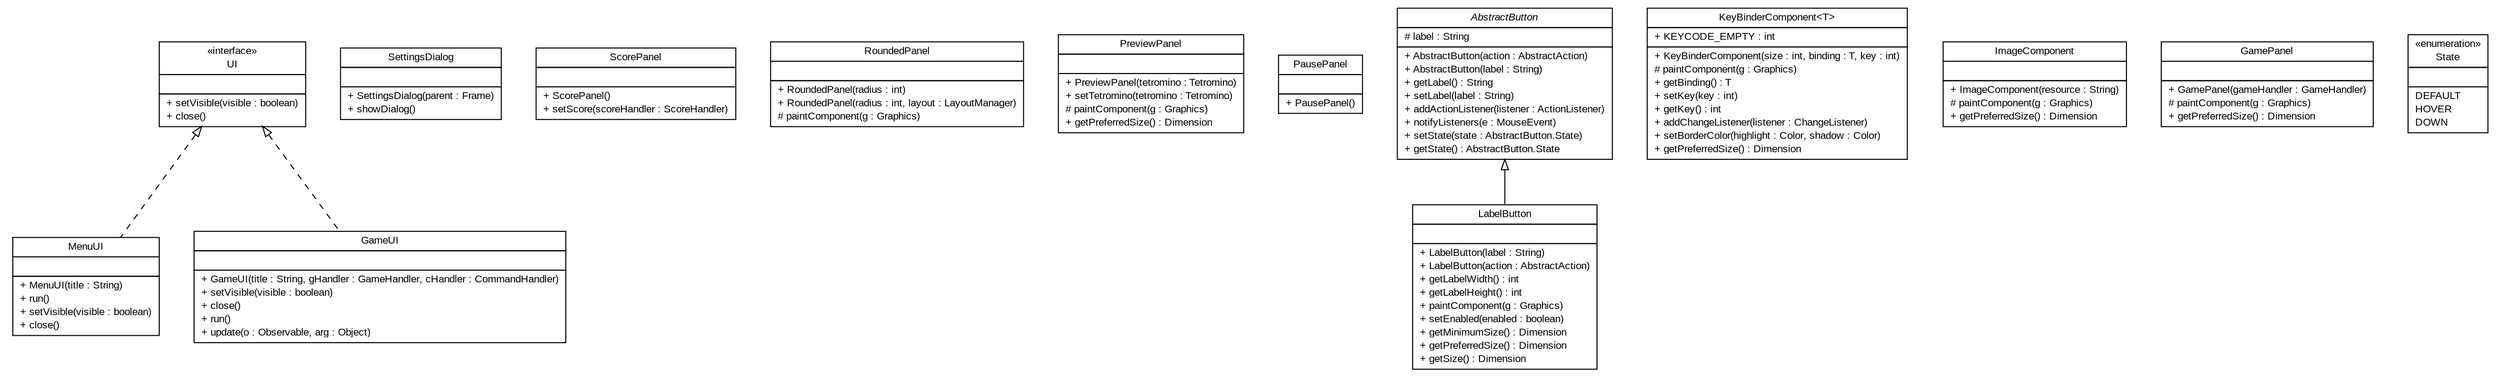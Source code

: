 #!/usr/local/bin/dot
#
# Class diagram 
# Generated by UMLGraph version R5_6 (http://www.umlgraph.org/)
#

digraph G {
	edge [fontname="arial",fontsize=10,labelfontname="arial",labelfontsize=10];
	node [fontname="arial",fontsize=10,shape=plaintext];
	nodesep=0.25;
	ranksep=0.5;
	// com.github.tilastokeskus.matertis.ui.UI
	c328 [label=<<table title="com.github.tilastokeskus.matertis.ui.UI" border="0" cellborder="1" cellspacing="0" cellpadding="2" port="p" href="./UI.html">
		<tr><td><table border="0" cellspacing="0" cellpadding="1">
<tr><td align="center" balign="center"> &#171;interface&#187; </td></tr>
<tr><td align="center" balign="center"> UI </td></tr>
		</table></td></tr>
		<tr><td><table border="0" cellspacing="0" cellpadding="1">
<tr><td align="left" balign="left">  </td></tr>
		</table></td></tr>
		<tr><td><table border="0" cellspacing="0" cellpadding="1">
<tr><td align="left" balign="left"> + setVisible(visible : boolean) </td></tr>
<tr><td align="left" balign="left"> + close() </td></tr>
		</table></td></tr>
		</table>>, URL="./UI.html", fontname="arial", fontcolor="black", fontsize=10.0];
	// com.github.tilastokeskus.matertis.ui.SettingsDialog
	c329 [label=<<table title="com.github.tilastokeskus.matertis.ui.SettingsDialog" border="0" cellborder="1" cellspacing="0" cellpadding="2" port="p" href="./SettingsDialog.html">
		<tr><td><table border="0" cellspacing="0" cellpadding="1">
<tr><td align="center" balign="center"> SettingsDialog </td></tr>
		</table></td></tr>
		<tr><td><table border="0" cellspacing="0" cellpadding="1">
<tr><td align="left" balign="left">  </td></tr>
		</table></td></tr>
		<tr><td><table border="0" cellspacing="0" cellpadding="1">
<tr><td align="left" balign="left"> + SettingsDialog(parent : Frame) </td></tr>
<tr><td align="left" balign="left"> + showDialog() </td></tr>
		</table></td></tr>
		</table>>, URL="./SettingsDialog.html", fontname="arial", fontcolor="black", fontsize=10.0];
	// com.github.tilastokeskus.matertis.ui.ScorePanel
	c330 [label=<<table title="com.github.tilastokeskus.matertis.ui.ScorePanel" border="0" cellborder="1" cellspacing="0" cellpadding="2" port="p" href="./ScorePanel.html">
		<tr><td><table border="0" cellspacing="0" cellpadding="1">
<tr><td align="center" balign="center"> ScorePanel </td></tr>
		</table></td></tr>
		<tr><td><table border="0" cellspacing="0" cellpadding="1">
<tr><td align="left" balign="left">  </td></tr>
		</table></td></tr>
		<tr><td><table border="0" cellspacing="0" cellpadding="1">
<tr><td align="left" balign="left"> + ScorePanel() </td></tr>
<tr><td align="left" balign="left"> + setScore(scoreHandler : ScoreHandler) </td></tr>
		</table></td></tr>
		</table>>, URL="./ScorePanel.html", fontname="arial", fontcolor="black", fontsize=10.0];
	// com.github.tilastokeskus.matertis.ui.RoundedPanel
	c331 [label=<<table title="com.github.tilastokeskus.matertis.ui.RoundedPanel" border="0" cellborder="1" cellspacing="0" cellpadding="2" port="p" href="./RoundedPanel.html">
		<tr><td><table border="0" cellspacing="0" cellpadding="1">
<tr><td align="center" balign="center"> RoundedPanel </td></tr>
		</table></td></tr>
		<tr><td><table border="0" cellspacing="0" cellpadding="1">
<tr><td align="left" balign="left">  </td></tr>
		</table></td></tr>
		<tr><td><table border="0" cellspacing="0" cellpadding="1">
<tr><td align="left" balign="left"> + RoundedPanel(radius : int) </td></tr>
<tr><td align="left" balign="left"> + RoundedPanel(radius : int, layout : LayoutManager) </td></tr>
<tr><td align="left" balign="left"> # paintComponent(g : Graphics) </td></tr>
		</table></td></tr>
		</table>>, URL="./RoundedPanel.html", fontname="arial", fontcolor="black", fontsize=10.0];
	// com.github.tilastokeskus.matertis.ui.PreviewPanel
	c332 [label=<<table title="com.github.tilastokeskus.matertis.ui.PreviewPanel" border="0" cellborder="1" cellspacing="0" cellpadding="2" port="p" href="./PreviewPanel.html">
		<tr><td><table border="0" cellspacing="0" cellpadding="1">
<tr><td align="center" balign="center"> PreviewPanel </td></tr>
		</table></td></tr>
		<tr><td><table border="0" cellspacing="0" cellpadding="1">
<tr><td align="left" balign="left">  </td></tr>
		</table></td></tr>
		<tr><td><table border="0" cellspacing="0" cellpadding="1">
<tr><td align="left" balign="left"> + PreviewPanel(tetromino : Tetromino) </td></tr>
<tr><td align="left" balign="left"> + setTetromino(tetromino : Tetromino) </td></tr>
<tr><td align="left" balign="left"> # paintComponent(g : Graphics) </td></tr>
<tr><td align="left" balign="left"> + getPreferredSize() : Dimension </td></tr>
		</table></td></tr>
		</table>>, URL="./PreviewPanel.html", fontname="arial", fontcolor="black", fontsize=10.0];
	// com.github.tilastokeskus.matertis.ui.PausePanel
	c333 [label=<<table title="com.github.tilastokeskus.matertis.ui.PausePanel" border="0" cellborder="1" cellspacing="0" cellpadding="2" port="p" href="./PausePanel.html">
		<tr><td><table border="0" cellspacing="0" cellpadding="1">
<tr><td align="center" balign="center"> PausePanel </td></tr>
		</table></td></tr>
		<tr><td><table border="0" cellspacing="0" cellpadding="1">
<tr><td align="left" balign="left">  </td></tr>
		</table></td></tr>
		<tr><td><table border="0" cellspacing="0" cellpadding="1">
<tr><td align="left" balign="left"> + PausePanel() </td></tr>
		</table></td></tr>
		</table>>, URL="./PausePanel.html", fontname="arial", fontcolor="black", fontsize=10.0];
	// com.github.tilastokeskus.matertis.ui.MenuUI
	c334 [label=<<table title="com.github.tilastokeskus.matertis.ui.MenuUI" border="0" cellborder="1" cellspacing="0" cellpadding="2" port="p" href="./MenuUI.html">
		<tr><td><table border="0" cellspacing="0" cellpadding="1">
<tr><td align="center" balign="center"> MenuUI </td></tr>
		</table></td></tr>
		<tr><td><table border="0" cellspacing="0" cellpadding="1">
<tr><td align="left" balign="left">  </td></tr>
		</table></td></tr>
		<tr><td><table border="0" cellspacing="0" cellpadding="1">
<tr><td align="left" balign="left"> + MenuUI(title : String) </td></tr>
<tr><td align="left" balign="left"> + run() </td></tr>
<tr><td align="left" balign="left"> + setVisible(visible : boolean) </td></tr>
<tr><td align="left" balign="left"> + close() </td></tr>
		</table></td></tr>
		</table>>, URL="./MenuUI.html", fontname="arial", fontcolor="black", fontsize=10.0];
	// com.github.tilastokeskus.matertis.ui.LabelButton
	c335 [label=<<table title="com.github.tilastokeskus.matertis.ui.LabelButton" border="0" cellborder="1" cellspacing="0" cellpadding="2" port="p" href="./LabelButton.html">
		<tr><td><table border="0" cellspacing="0" cellpadding="1">
<tr><td align="center" balign="center"> LabelButton </td></tr>
		</table></td></tr>
		<tr><td><table border="0" cellspacing="0" cellpadding="1">
<tr><td align="left" balign="left">  </td></tr>
		</table></td></tr>
		<tr><td><table border="0" cellspacing="0" cellpadding="1">
<tr><td align="left" balign="left"> + LabelButton(label : String) </td></tr>
<tr><td align="left" balign="left"> + LabelButton(action : AbstractAction) </td></tr>
<tr><td align="left" balign="left"> + getLabelWidth() : int </td></tr>
<tr><td align="left" balign="left"> + getLabelHeight() : int </td></tr>
<tr><td align="left" balign="left"> + paintComponent(g : Graphics) </td></tr>
<tr><td align="left" balign="left"> + setEnabled(enabled : boolean) </td></tr>
<tr><td align="left" balign="left"> + getMinimumSize() : Dimension </td></tr>
<tr><td align="left" balign="left"> + getPreferredSize() : Dimension </td></tr>
<tr><td align="left" balign="left"> + getSize() : Dimension </td></tr>
		</table></td></tr>
		</table>>, URL="./LabelButton.html", fontname="arial", fontcolor="black", fontsize=10.0];
	// com.github.tilastokeskus.matertis.ui.KeyBinderComponent<T>
	c336 [label=<<table title="com.github.tilastokeskus.matertis.ui.KeyBinderComponent" border="0" cellborder="1" cellspacing="0" cellpadding="2" port="p" href="./KeyBinderComponent.html">
		<tr><td><table border="0" cellspacing="0" cellpadding="1">
<tr><td align="center" balign="center"> KeyBinderComponent&lt;T&gt; </td></tr>
		</table></td></tr>
		<tr><td><table border="0" cellspacing="0" cellpadding="1">
<tr><td align="left" balign="left"> + KEYCODE_EMPTY : int </td></tr>
		</table></td></tr>
		<tr><td><table border="0" cellspacing="0" cellpadding="1">
<tr><td align="left" balign="left"> + KeyBinderComponent(size : int, binding : T, key : int) </td></tr>
<tr><td align="left" balign="left"> # paintComponent(g : Graphics) </td></tr>
<tr><td align="left" balign="left"> + getBinding() : T </td></tr>
<tr><td align="left" balign="left"> + setKey(key : int) </td></tr>
<tr><td align="left" balign="left"> + getKey() : int </td></tr>
<tr><td align="left" balign="left"> + addChangeListener(listener : ChangeListener) </td></tr>
<tr><td align="left" balign="left"> + setBorderColor(highlight : Color, shadow : Color) </td></tr>
<tr><td align="left" balign="left"> + getPreferredSize() : Dimension </td></tr>
		</table></td></tr>
		</table>>, URL="./KeyBinderComponent.html", fontname="arial", fontcolor="black", fontsize=10.0];
	// com.github.tilastokeskus.matertis.ui.ImageComponent
	c337 [label=<<table title="com.github.tilastokeskus.matertis.ui.ImageComponent" border="0" cellborder="1" cellspacing="0" cellpadding="2" port="p" href="./ImageComponent.html">
		<tr><td><table border="0" cellspacing="0" cellpadding="1">
<tr><td align="center" balign="center"> ImageComponent </td></tr>
		</table></td></tr>
		<tr><td><table border="0" cellspacing="0" cellpadding="1">
<tr><td align="left" balign="left">  </td></tr>
		</table></td></tr>
		<tr><td><table border="0" cellspacing="0" cellpadding="1">
<tr><td align="left" balign="left"> + ImageComponent(resource : String) </td></tr>
<tr><td align="left" balign="left"> # paintComponent(g : Graphics) </td></tr>
<tr><td align="left" balign="left"> + getPreferredSize() : Dimension </td></tr>
		</table></td></tr>
		</table>>, URL="./ImageComponent.html", fontname="arial", fontcolor="black", fontsize=10.0];
	// com.github.tilastokeskus.matertis.ui.GameUI
	c338 [label=<<table title="com.github.tilastokeskus.matertis.ui.GameUI" border="0" cellborder="1" cellspacing="0" cellpadding="2" port="p" href="./GameUI.html">
		<tr><td><table border="0" cellspacing="0" cellpadding="1">
<tr><td align="center" balign="center"> GameUI </td></tr>
		</table></td></tr>
		<tr><td><table border="0" cellspacing="0" cellpadding="1">
<tr><td align="left" balign="left">  </td></tr>
		</table></td></tr>
		<tr><td><table border="0" cellspacing="0" cellpadding="1">
<tr><td align="left" balign="left"> + GameUI(title : String, gHandler : GameHandler, cHandler : CommandHandler) </td></tr>
<tr><td align="left" balign="left"> + setVisible(visible : boolean) </td></tr>
<tr><td align="left" balign="left"> + close() </td></tr>
<tr><td align="left" balign="left"> + run() </td></tr>
<tr><td align="left" balign="left"> + update(o : Observable, arg : Object) </td></tr>
		</table></td></tr>
		</table>>, URL="./GameUI.html", fontname="arial", fontcolor="black", fontsize=10.0];
	// com.github.tilastokeskus.matertis.ui.GamePanel
	c339 [label=<<table title="com.github.tilastokeskus.matertis.ui.GamePanel" border="0" cellborder="1" cellspacing="0" cellpadding="2" port="p" href="./GamePanel.html">
		<tr><td><table border="0" cellspacing="0" cellpadding="1">
<tr><td align="center" balign="center"> GamePanel </td></tr>
		</table></td></tr>
		<tr><td><table border="0" cellspacing="0" cellpadding="1">
<tr><td align="left" balign="left">  </td></tr>
		</table></td></tr>
		<tr><td><table border="0" cellspacing="0" cellpadding="1">
<tr><td align="left" balign="left"> + GamePanel(gameHandler : GameHandler) </td></tr>
<tr><td align="left" balign="left"> # paintComponent(g : Graphics) </td></tr>
<tr><td align="left" balign="left"> + getPreferredSize() : Dimension </td></tr>
		</table></td></tr>
		</table>>, URL="./GamePanel.html", fontname="arial", fontcolor="black", fontsize=10.0];
	// com.github.tilastokeskus.matertis.ui.AbstractButton
	c340 [label=<<table title="com.github.tilastokeskus.matertis.ui.AbstractButton" border="0" cellborder="1" cellspacing="0" cellpadding="2" port="p" href="./AbstractButton.html">
		<tr><td><table border="0" cellspacing="0" cellpadding="1">
<tr><td align="center" balign="center"><font face="arial italic"> AbstractButton </font></td></tr>
		</table></td></tr>
		<tr><td><table border="0" cellspacing="0" cellpadding="1">
<tr><td align="left" balign="left"> # label : String </td></tr>
		</table></td></tr>
		<tr><td><table border="0" cellspacing="0" cellpadding="1">
<tr><td align="left" balign="left"> + AbstractButton(action : AbstractAction) </td></tr>
<tr><td align="left" balign="left"> + AbstractButton(label : String) </td></tr>
<tr><td align="left" balign="left"> + getLabel() : String </td></tr>
<tr><td align="left" balign="left"> + setLabel(label : String) </td></tr>
<tr><td align="left" balign="left"> + addActionListener(listener : ActionListener) </td></tr>
<tr><td align="left" balign="left"> + notifyListeners(e : MouseEvent) </td></tr>
<tr><td align="left" balign="left"> + setState(state : AbstractButton.State) </td></tr>
<tr><td align="left" balign="left"> + getState() : AbstractButton.State </td></tr>
		</table></td></tr>
		</table>>, URL="./AbstractButton.html", fontname="arial", fontcolor="black", fontsize=10.0];
	// com.github.tilastokeskus.matertis.ui.AbstractButton.State
	c341 [label=<<table title="com.github.tilastokeskus.matertis.ui.AbstractButton.State" border="0" cellborder="1" cellspacing="0" cellpadding="2" port="p" href="./AbstractButton.State.html">
		<tr><td><table border="0" cellspacing="0" cellpadding="1">
<tr><td align="center" balign="center"> &#171;enumeration&#187; </td></tr>
<tr><td align="center" balign="center"> State </td></tr>
		</table></td></tr>
		<tr><td><table border="0" cellspacing="0" cellpadding="1">
<tr><td align="left" balign="left">  </td></tr>
		</table></td></tr>
		<tr><td><table border="0" cellspacing="0" cellpadding="1">
<tr><td align="left" balign="left"> DEFAULT </td></tr>
<tr><td align="left" balign="left"> HOVER </td></tr>
<tr><td align="left" balign="left"> DOWN </td></tr>
		</table></td></tr>
		</table>>, URL="./AbstractButton.State.html", fontname="arial", fontcolor="black", fontsize=10.0];
	//com.github.tilastokeskus.matertis.ui.MenuUI implements com.github.tilastokeskus.matertis.ui.UI
	c328:p -> c334:p [dir=back,arrowtail=empty,style=dashed];
	//com.github.tilastokeskus.matertis.ui.LabelButton extends com.github.tilastokeskus.matertis.ui.AbstractButton
	c340:p -> c335:p [dir=back,arrowtail=empty];
	//com.github.tilastokeskus.matertis.ui.GameUI implements com.github.tilastokeskus.matertis.ui.UI
	c328:p -> c338:p [dir=back,arrowtail=empty,style=dashed];
}

